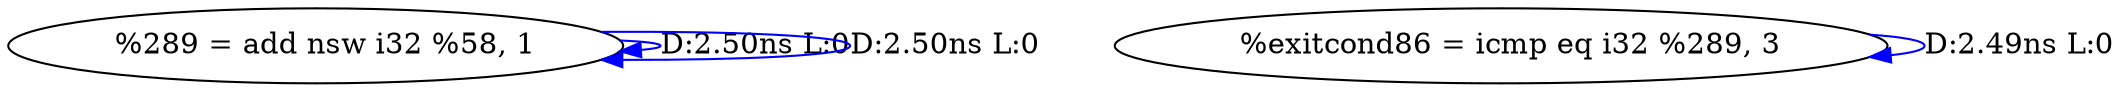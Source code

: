 digraph {
Node0x34392c0[label="  %289 = add nsw i32 %58, 1"];
Node0x34392c0 -> Node0x34392c0[label="D:2.50ns L:0",color=blue];
Node0x34392c0 -> Node0x34392c0[label="D:2.50ns L:0",color=blue];
Node0x34393a0[label="  %exitcond86 = icmp eq i32 %289, 3"];
Node0x34393a0 -> Node0x34393a0[label="D:2.49ns L:0",color=blue];
}
